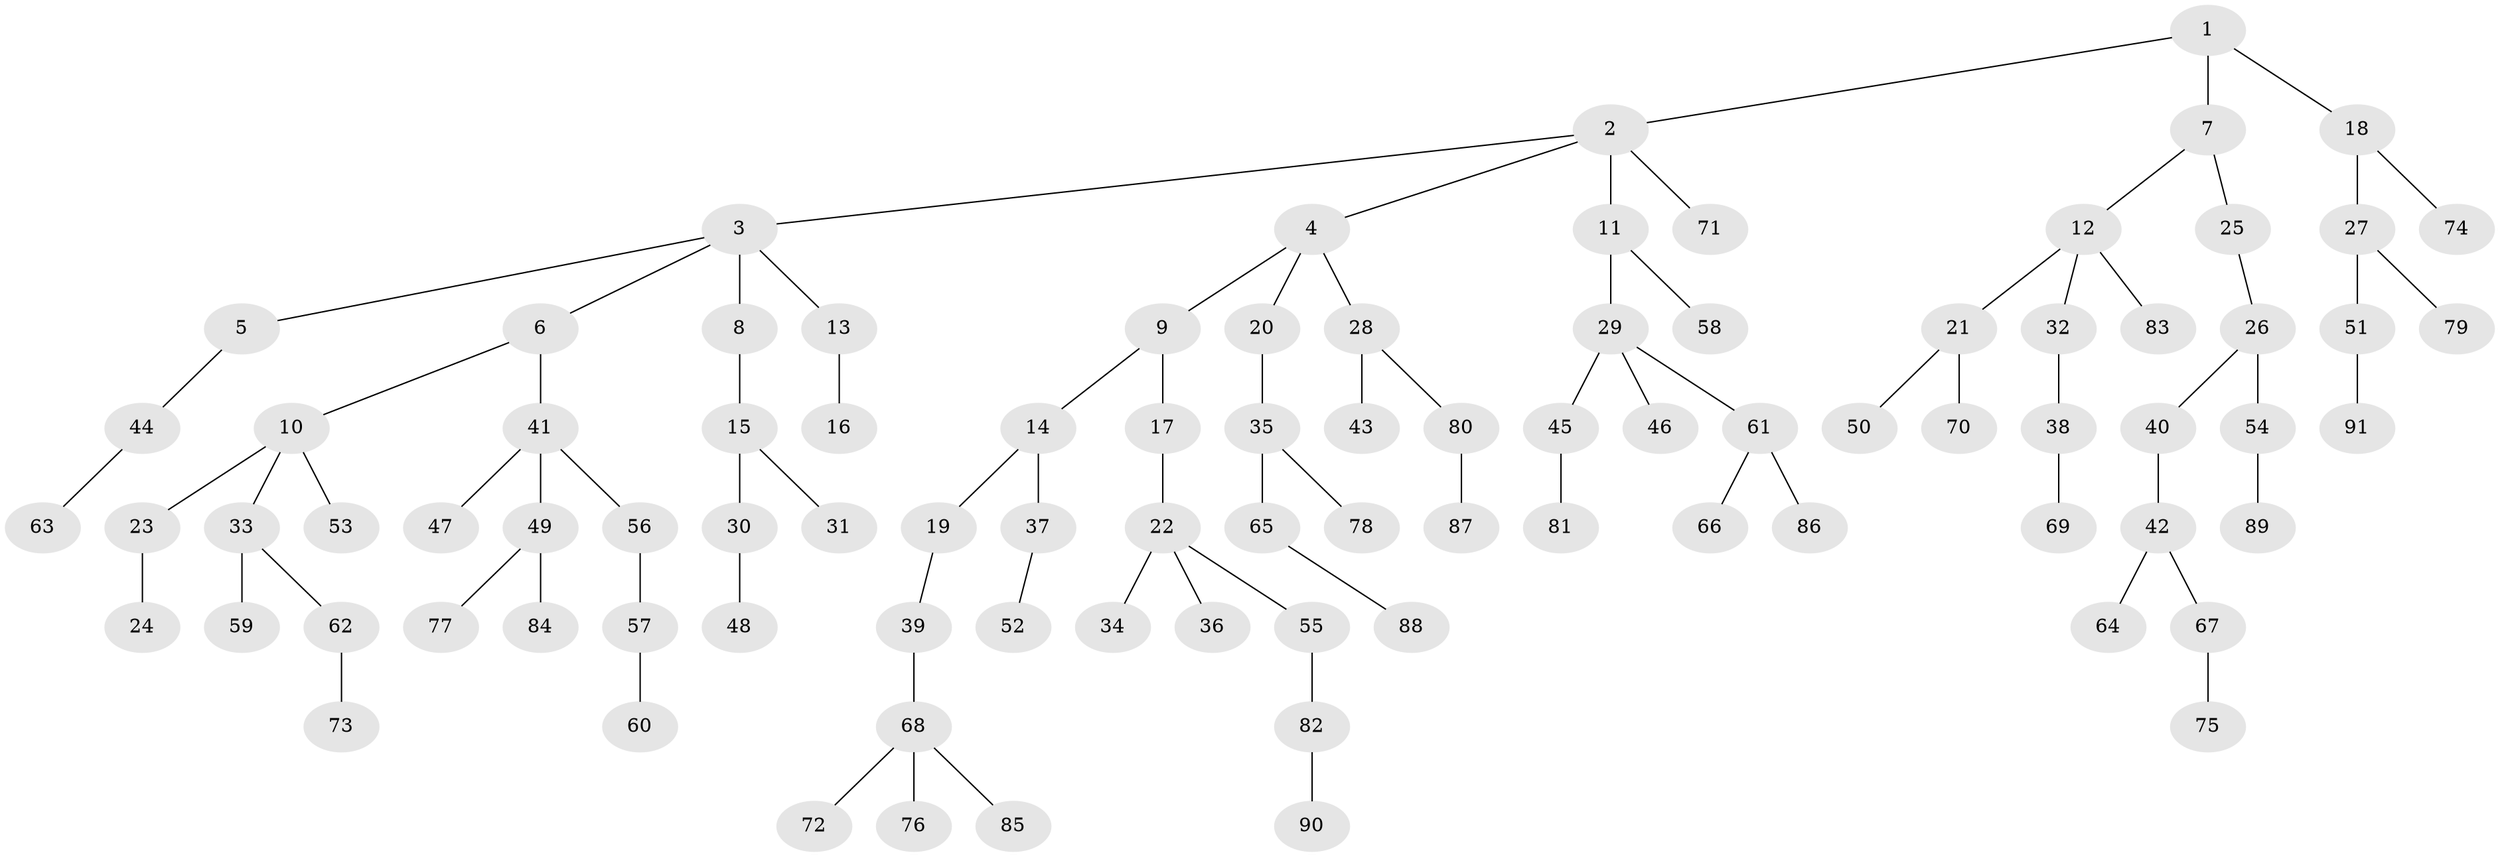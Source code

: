 // Generated by graph-tools (version 1.1) at 2025/36/03/09/25 02:36:31]
// undirected, 91 vertices, 90 edges
graph export_dot {
graph [start="1"]
  node [color=gray90,style=filled];
  1;
  2;
  3;
  4;
  5;
  6;
  7;
  8;
  9;
  10;
  11;
  12;
  13;
  14;
  15;
  16;
  17;
  18;
  19;
  20;
  21;
  22;
  23;
  24;
  25;
  26;
  27;
  28;
  29;
  30;
  31;
  32;
  33;
  34;
  35;
  36;
  37;
  38;
  39;
  40;
  41;
  42;
  43;
  44;
  45;
  46;
  47;
  48;
  49;
  50;
  51;
  52;
  53;
  54;
  55;
  56;
  57;
  58;
  59;
  60;
  61;
  62;
  63;
  64;
  65;
  66;
  67;
  68;
  69;
  70;
  71;
  72;
  73;
  74;
  75;
  76;
  77;
  78;
  79;
  80;
  81;
  82;
  83;
  84;
  85;
  86;
  87;
  88;
  89;
  90;
  91;
  1 -- 2;
  1 -- 7;
  1 -- 18;
  2 -- 3;
  2 -- 4;
  2 -- 11;
  2 -- 71;
  3 -- 5;
  3 -- 6;
  3 -- 8;
  3 -- 13;
  4 -- 9;
  4 -- 20;
  4 -- 28;
  5 -- 44;
  6 -- 10;
  6 -- 41;
  7 -- 12;
  7 -- 25;
  8 -- 15;
  9 -- 14;
  9 -- 17;
  10 -- 23;
  10 -- 33;
  10 -- 53;
  11 -- 29;
  11 -- 58;
  12 -- 21;
  12 -- 32;
  12 -- 83;
  13 -- 16;
  14 -- 19;
  14 -- 37;
  15 -- 30;
  15 -- 31;
  17 -- 22;
  18 -- 27;
  18 -- 74;
  19 -- 39;
  20 -- 35;
  21 -- 50;
  21 -- 70;
  22 -- 34;
  22 -- 36;
  22 -- 55;
  23 -- 24;
  25 -- 26;
  26 -- 40;
  26 -- 54;
  27 -- 51;
  27 -- 79;
  28 -- 43;
  28 -- 80;
  29 -- 45;
  29 -- 46;
  29 -- 61;
  30 -- 48;
  32 -- 38;
  33 -- 59;
  33 -- 62;
  35 -- 65;
  35 -- 78;
  37 -- 52;
  38 -- 69;
  39 -- 68;
  40 -- 42;
  41 -- 47;
  41 -- 49;
  41 -- 56;
  42 -- 64;
  42 -- 67;
  44 -- 63;
  45 -- 81;
  49 -- 77;
  49 -- 84;
  51 -- 91;
  54 -- 89;
  55 -- 82;
  56 -- 57;
  57 -- 60;
  61 -- 66;
  61 -- 86;
  62 -- 73;
  65 -- 88;
  67 -- 75;
  68 -- 72;
  68 -- 76;
  68 -- 85;
  80 -- 87;
  82 -- 90;
}

